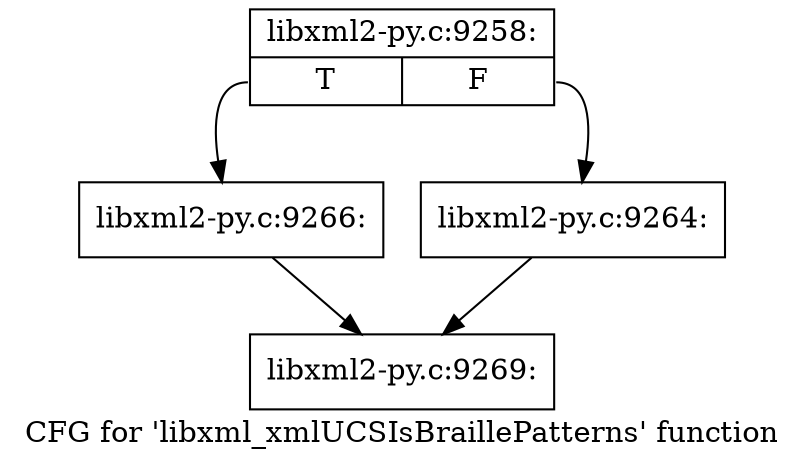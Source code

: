 digraph "CFG for 'libxml_xmlUCSIsBraillePatterns' function" {
	label="CFG for 'libxml_xmlUCSIsBraillePatterns' function";

	Node0x44f8ec0 [shape=record,label="{libxml2-py.c:9258:|{<s0>T|<s1>F}}"];
	Node0x44f8ec0:s0 -> Node0x44fbd70;
	Node0x44f8ec0:s1 -> Node0x44fbd20;
	Node0x44fbd20 [shape=record,label="{libxml2-py.c:9264:}"];
	Node0x44fbd20 -> Node0x44fa980;
	Node0x44fbd70 [shape=record,label="{libxml2-py.c:9266:}"];
	Node0x44fbd70 -> Node0x44fa980;
	Node0x44fa980 [shape=record,label="{libxml2-py.c:9269:}"];
}
